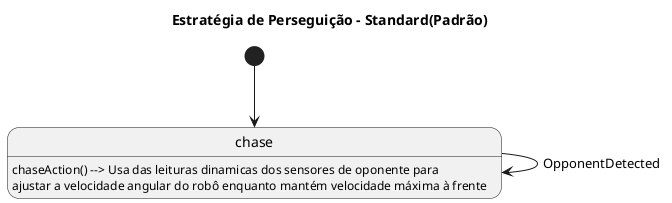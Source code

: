 @startuml Chase-Standard

title Estratégia de Perseguição - Standard(Padrão)

[*] --> chase 
chase --> chase : OpponentDetected

/'
' Descrições
'/

chase : chaseAction() --> Usa das leituras dinamicas dos sensores de oponente para 
chase : ajustar a velocidade angular do robô enquanto mantém velocidade máxima à frente

@enduml